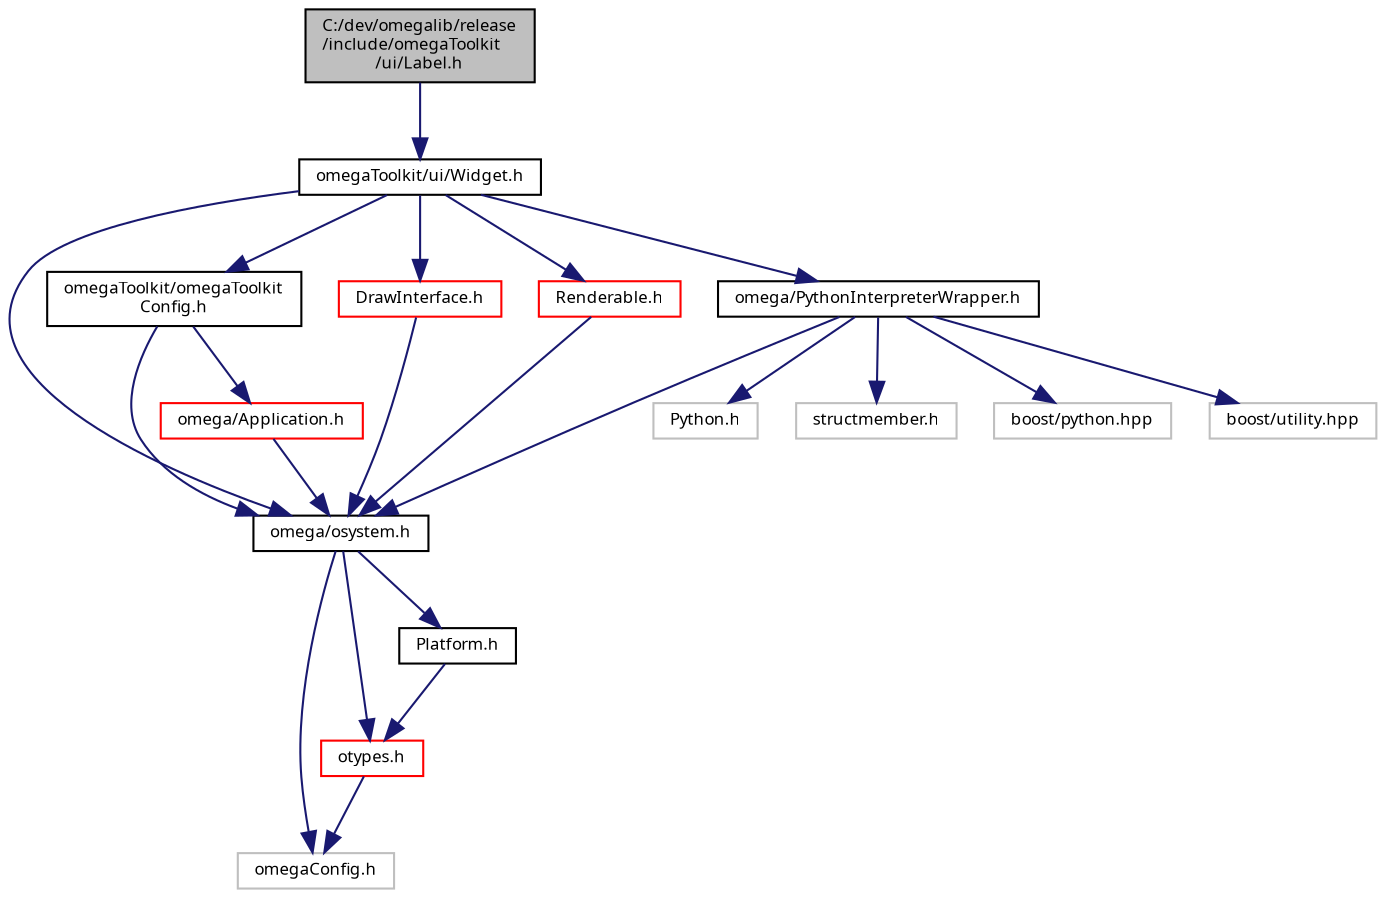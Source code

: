digraph "C:/dev/omegalib/release/include/omegaToolkit/ui/Label.h"
{
  bgcolor="transparent";
  edge [fontname="FreeSans.ttf",fontsize="8",labelfontname="FreeSans.ttf",labelfontsize="8"];
  node [fontname="FreeSans.ttf",fontsize="8",shape=record];
  Node1 [label="C:/dev/omegalib/release\l/include/omegaToolkit\l/ui/Label.h",height=0.2,width=0.4,color="black", fillcolor="grey75", style="filled", fontcolor="black"];
  Node1 -> Node2 [color="midnightblue",fontsize="8",style="solid",fontname="FreeSans.ttf"];
  Node2 [label="omegaToolkit/ui/Widget.h",height=0.2,width=0.4,color="black",URL="$_widget_8h.html"];
  Node2 -> Node3 [color="midnightblue",fontsize="8",style="solid",fontname="FreeSans.ttf"];
  Node3 [label="omega/osystem.h",height=0.2,width=0.4,color="black",URL="$include_2omega_2osystem_8h.html"];
  Node3 -> Node4 [color="midnightblue",fontsize="8",style="solid",fontname="FreeSans.ttf"];
  Node4 [label="omegaConfig.h",height=0.2,width=0.4,color="grey75"];
  Node3 -> Node5 [color="midnightblue",fontsize="8",style="solid",fontname="FreeSans.ttf"];
  Node5 [label="otypes.h",height=0.2,width=0.4,color="red",URL="$include_2omega_2otypes_8h.html"];
  Node5 -> Node4 [color="midnightblue",fontsize="8",style="solid",fontname="FreeSans.ttf"];
  Node3 -> Node6 [color="midnightblue",fontsize="8",style="solid",fontname="FreeSans.ttf"];
  Node6 [label="Platform.h",height=0.2,width=0.4,color="black",URL="$_platform_8h.html"];
  Node6 -> Node5 [color="midnightblue",fontsize="8",style="solid",fontname="FreeSans.ttf"];
  Node2 -> Node7 [color="midnightblue",fontsize="8",style="solid",fontname="FreeSans.ttf"];
  Node7 [label="omegaToolkit/omegaToolkit\lConfig.h",height=0.2,width=0.4,color="black",URL="$omega_toolkit_config_8h.html"];
  Node7 -> Node3 [color="midnightblue",fontsize="8",style="solid",fontname="FreeSans.ttf"];
  Node7 -> Node8 [color="midnightblue",fontsize="8",style="solid",fontname="FreeSans.ttf"];
  Node8 [label="omega/Application.h",height=0.2,width=0.4,color="red",URL="$_application_8h.html"];
  Node8 -> Node3 [color="midnightblue",fontsize="8",style="solid",fontname="FreeSans.ttf"];
  Node2 -> Node9 [color="midnightblue",fontsize="8",style="solid",fontname="FreeSans.ttf"];
  Node9 [label="DrawInterface.h",height=0.2,width=0.4,color="red",URL="$_draw_interface_8h.html"];
  Node9 -> Node3 [color="midnightblue",fontsize="8",style="solid",fontname="FreeSans.ttf"];
  Node2 -> Node10 [color="midnightblue",fontsize="8",style="solid",fontname="FreeSans.ttf"];
  Node10 [label="Renderable.h",height=0.2,width=0.4,color="red",URL="$_renderable_8h.html"];
  Node10 -> Node3 [color="midnightblue",fontsize="8",style="solid",fontname="FreeSans.ttf"];
  Node2 -> Node11 [color="midnightblue",fontsize="8",style="solid",fontname="FreeSans.ttf"];
  Node11 [label="omega/PythonInterpreterWrapper.h",height=0.2,width=0.4,color="black",URL="$_python_interpreter_wrapper_8h.html"];
  Node11 -> Node12 [color="midnightblue",fontsize="8",style="solid",fontname="FreeSans.ttf"];
  Node12 [label="Python.h",height=0.2,width=0.4,color="grey75"];
  Node11 -> Node13 [color="midnightblue",fontsize="8",style="solid",fontname="FreeSans.ttf"];
  Node13 [label="structmember.h",height=0.2,width=0.4,color="grey75"];
  Node11 -> Node3 [color="midnightblue",fontsize="8",style="solid",fontname="FreeSans.ttf"];
  Node11 -> Node14 [color="midnightblue",fontsize="8",style="solid",fontname="FreeSans.ttf"];
  Node14 [label="boost/python.hpp",height=0.2,width=0.4,color="grey75"];
  Node11 -> Node15 [color="midnightblue",fontsize="8",style="solid",fontname="FreeSans.ttf"];
  Node15 [label="boost/utility.hpp",height=0.2,width=0.4,color="grey75"];
}
